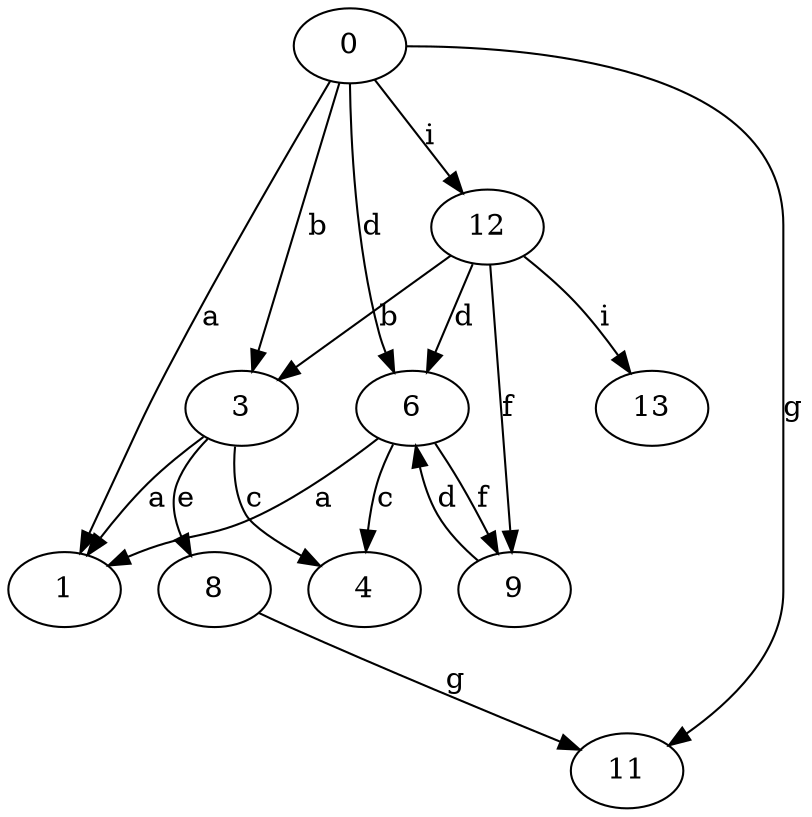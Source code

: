 strict digraph  {
0;
1;
3;
4;
6;
8;
9;
11;
12;
13;
0 -> 1  [label=a];
0 -> 3  [label=b];
0 -> 6  [label=d];
0 -> 11  [label=g];
0 -> 12  [label=i];
3 -> 1  [label=a];
3 -> 4  [label=c];
3 -> 8  [label=e];
6 -> 1  [label=a];
6 -> 4  [label=c];
6 -> 9  [label=f];
8 -> 11  [label=g];
9 -> 6  [label=d];
12 -> 3  [label=b];
12 -> 6  [label=d];
12 -> 9  [label=f];
12 -> 13  [label=i];
}
